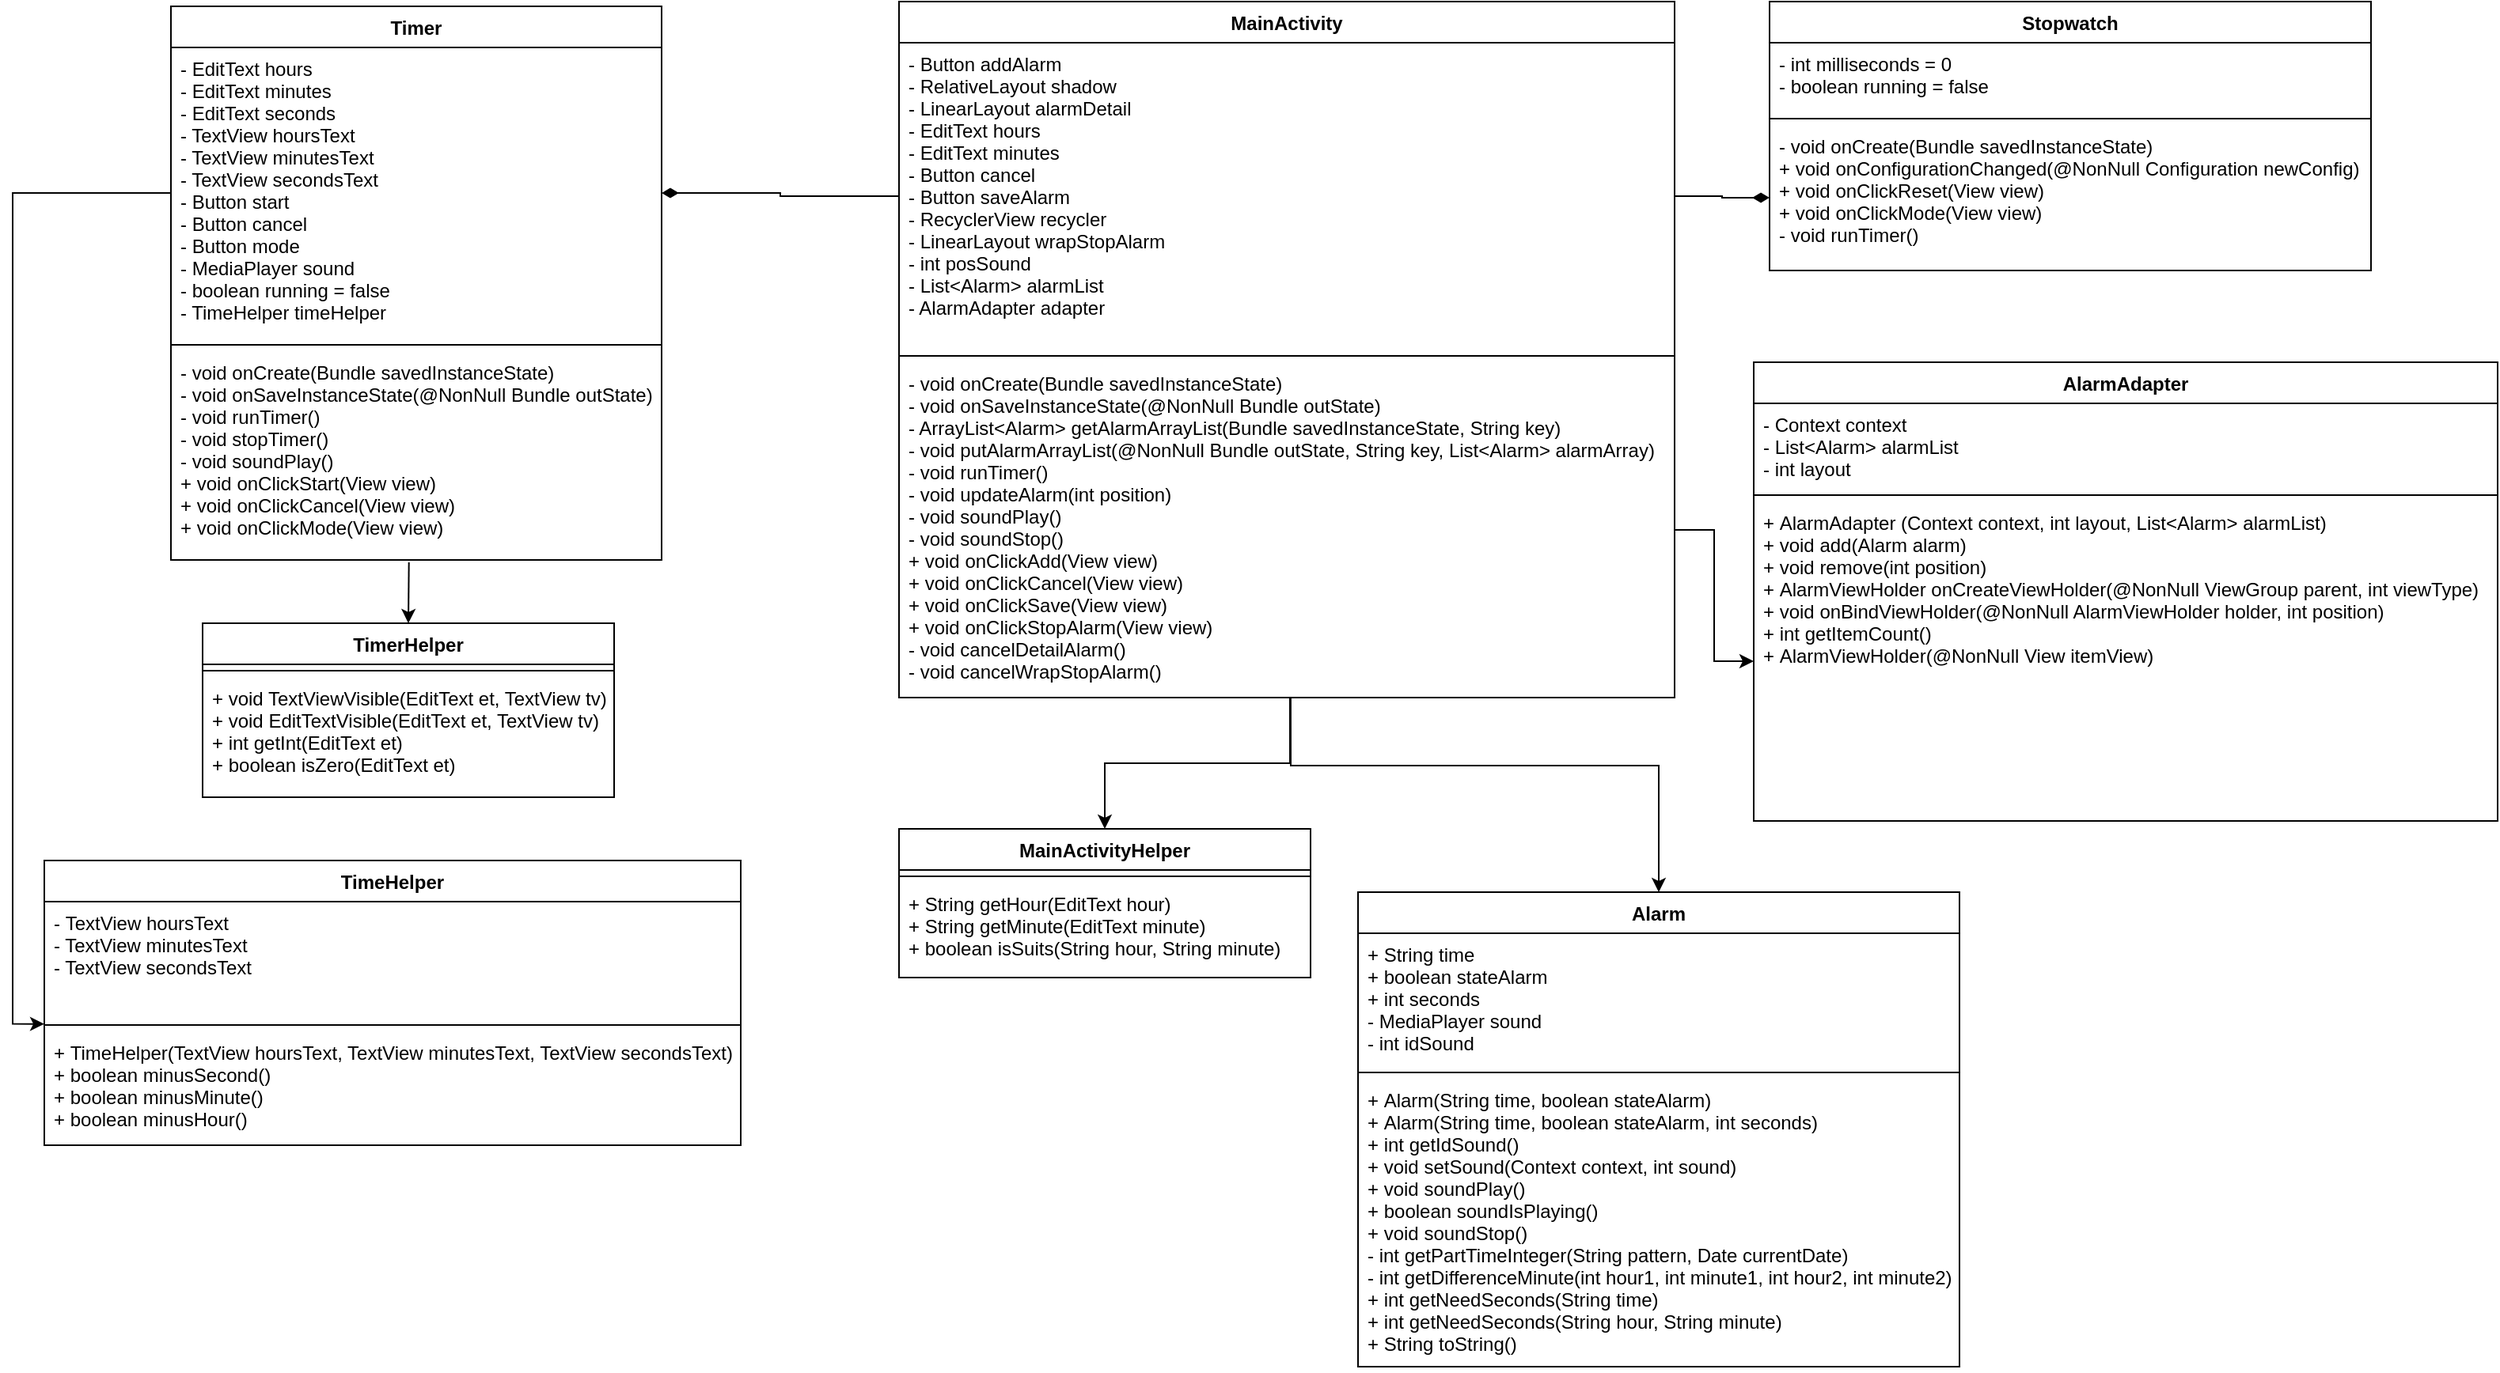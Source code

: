 <mxfile version="14.8.4" type="device"><diagram id="C5RBs43oDa-KdzZeNtuy" name="Page-1"><mxGraphModel dx="3511" dy="1240" grid="1" gridSize="10" guides="1" tooltips="1" connect="1" arrows="1" fold="1" page="1" pageScale="1" pageWidth="827" pageHeight="1169" math="0" shadow="0"><root><mxCell id="WIyWlLk6GJQsqaUBKTNV-0"/><mxCell id="WIyWlLk6GJQsqaUBKTNV-1" parent="WIyWlLk6GJQsqaUBKTNV-0"/><mxCell id="qzngkdiImezk92jD8V9U-4" value="MainActivity" style="swimlane;fontStyle=1;align=center;verticalAlign=top;childLayout=stackLayout;horizontal=1;startSize=26;horizontalStack=0;resizeParent=1;resizeParentMax=0;resizeLast=0;collapsible=1;marginBottom=0;" parent="WIyWlLk6GJQsqaUBKTNV-1" vertex="1"><mxGeometry x="190" y="657" width="490" height="440" as="geometry"/></mxCell><mxCell id="qzngkdiImezk92jD8V9U-5" value="- Button addAlarm&#10;- RelativeLayout shadow&#10;- LinearLayout alarmDetail&#10;- EditText hours&#10;- EditText minutes&#10;- Button cancel&#10;- Button saveAlarm&#10;- RecyclerView recycler&#10;- LinearLayout wrapStopAlarm&#10;- int posSound&#10;- List&lt;Alarm&gt; alarmList&#10;- AlarmAdapter adapter" style="text;strokeColor=none;fillColor=none;align=left;verticalAlign=top;spacingLeft=4;spacingRight=4;overflow=hidden;rotatable=0;points=[[0,0.5],[1,0.5]];portConstraint=eastwest;" parent="qzngkdiImezk92jD8V9U-4" vertex="1"><mxGeometry y="26" width="490" height="194" as="geometry"/></mxCell><mxCell id="qzngkdiImezk92jD8V9U-6" value="" style="line;strokeWidth=1;fillColor=none;align=left;verticalAlign=middle;spacingTop=-1;spacingLeft=3;spacingRight=3;rotatable=0;labelPosition=right;points=[];portConstraint=eastwest;" parent="qzngkdiImezk92jD8V9U-4" vertex="1"><mxGeometry y="220" width="490" height="8" as="geometry"/></mxCell><mxCell id="qzngkdiImezk92jD8V9U-7" value="- void onCreate(Bundle savedInstanceState)&#10;- void onSaveInstanceState(@NonNull Bundle outState)&#10;- ArrayList&lt;Alarm&gt; getAlarmArrayList(Bundle savedInstanceState, String key)&#10;- void putAlarmArrayList(@NonNull Bundle outState, String key, List&lt;Alarm&gt; alarmArray)&#10;- void runTimer()&#10;- void updateAlarm(int position)&#10;- void soundPlay()&#10;- void soundStop()&#10;+ void onClickAdd(View view)&#10;+ void onClickCancel(View view)&#10;+ void onClickSave(View view)&#10;+ void onClickStopAlarm(View view)&#10;- void cancelDetailAlarm()&#10;- void cancelWrapStopAlarm()" style="text;strokeColor=none;fillColor=none;align=left;verticalAlign=top;spacingLeft=4;spacingRight=4;overflow=hidden;rotatable=0;points=[[0,0.5],[1,0.5]];portConstraint=eastwest;" parent="qzngkdiImezk92jD8V9U-4" vertex="1"><mxGeometry y="228" width="490" height="212" as="geometry"/></mxCell><mxCell id="qzngkdiImezk92jD8V9U-9" value="MainActivityHelper" style="swimlane;fontStyle=1;align=center;verticalAlign=top;childLayout=stackLayout;horizontal=1;startSize=26;horizontalStack=0;resizeParent=1;resizeParentMax=0;resizeLast=0;collapsible=1;marginBottom=0;" parent="WIyWlLk6GJQsqaUBKTNV-1" vertex="1"><mxGeometry x="190" y="1180" width="260" height="94" as="geometry"/></mxCell><mxCell id="qzngkdiImezk92jD8V9U-11" value="" style="line;strokeWidth=1;fillColor=none;align=left;verticalAlign=middle;spacingTop=-1;spacingLeft=3;spacingRight=3;rotatable=0;labelPosition=right;points=[];portConstraint=eastwest;" parent="qzngkdiImezk92jD8V9U-9" vertex="1"><mxGeometry y="26" width="260" height="8" as="geometry"/></mxCell><mxCell id="qzngkdiImezk92jD8V9U-12" value="+ String getHour(EditText hour)&#10;+ String getMinute(EditText minute)&#10;+ boolean isSuits(String hour, String minute)" style="text;strokeColor=none;fillColor=none;align=left;verticalAlign=top;spacingLeft=4;spacingRight=4;overflow=hidden;rotatable=0;points=[[0,0.5],[1,0.5]];portConstraint=eastwest;" parent="qzngkdiImezk92jD8V9U-9" vertex="1"><mxGeometry y="34" width="260" height="60" as="geometry"/></mxCell><mxCell id="qzngkdiImezk92jD8V9U-13" style="edgeStyle=orthogonalEdgeStyle;rounded=0;orthogonalLoop=1;jettySize=auto;html=1;entryX=0.5;entryY=0;entryDx=0;entryDy=0;exitX=0.504;exitY=0.998;exitDx=0;exitDy=0;exitPerimeter=0;" parent="WIyWlLk6GJQsqaUBKTNV-1" source="qzngkdiImezk92jD8V9U-7" target="qzngkdiImezk92jD8V9U-9" edge="1"><mxGeometry relative="1" as="geometry"><mxPoint x="435" y="1110" as="sourcePoint"/></mxGeometry></mxCell><mxCell id="qzngkdiImezk92jD8V9U-14" value="Timer" style="swimlane;fontStyle=1;align=center;verticalAlign=top;childLayout=stackLayout;horizontal=1;startSize=26;horizontalStack=0;resizeParent=1;resizeParentMax=0;resizeLast=0;collapsible=1;marginBottom=0;" parent="WIyWlLk6GJQsqaUBKTNV-1" vertex="1"><mxGeometry x="-270" y="660" width="310" height="350" as="geometry"/></mxCell><mxCell id="qzngkdiImezk92jD8V9U-15" value="- EditText hours&#10;- EditText minutes&#10;- EditText seconds&#10;- TextView hoursText&#10;- TextView minutesText&#10;- TextView secondsText&#10;- Button start&#10;- Button cancel&#10;- Button mode&#10;- MediaPlayer sound&#10;- boolean running = false&#10;- TimeHelper timeHelper" style="text;strokeColor=none;fillColor=none;align=left;verticalAlign=top;spacingLeft=4;spacingRight=4;overflow=hidden;rotatable=0;points=[[0,0.5],[1,0.5]];portConstraint=eastwest;" parent="qzngkdiImezk92jD8V9U-14" vertex="1"><mxGeometry y="26" width="310" height="184" as="geometry"/></mxCell><mxCell id="qzngkdiImezk92jD8V9U-16" value="" style="line;strokeWidth=1;fillColor=none;align=left;verticalAlign=middle;spacingTop=-1;spacingLeft=3;spacingRight=3;rotatable=0;labelPosition=right;points=[];portConstraint=eastwest;" parent="qzngkdiImezk92jD8V9U-14" vertex="1"><mxGeometry y="210" width="310" height="8" as="geometry"/></mxCell><mxCell id="qzngkdiImezk92jD8V9U-17" value="- void onCreate(Bundle savedInstanceState)&#10;- void onSaveInstanceState(@NonNull Bundle outState)&#10;- void runTimer()&#10;- void stopTimer()&#10;- void soundPlay()&#10;+ void onClickStart(View view)&#10;+ void onClickCancel(View view)&#10;+ void onClickMode(View view)" style="text;strokeColor=none;fillColor=none;align=left;verticalAlign=top;spacingLeft=4;spacingRight=4;overflow=hidden;rotatable=0;points=[[0,0.5],[1,0.5]];portConstraint=eastwest;" parent="qzngkdiImezk92jD8V9U-14" vertex="1"><mxGeometry y="218" width="310" height="132" as="geometry"/></mxCell><mxCell id="qzngkdiImezk92jD8V9U-18" value="TimerHelper" style="swimlane;fontStyle=1;align=center;verticalAlign=top;childLayout=stackLayout;horizontal=1;startSize=26;horizontalStack=0;resizeParent=1;resizeParentMax=0;resizeLast=0;collapsible=1;marginBottom=0;" parent="WIyWlLk6GJQsqaUBKTNV-1" vertex="1"><mxGeometry x="-250" y="1050" width="260" height="110" as="geometry"/></mxCell><mxCell id="qzngkdiImezk92jD8V9U-20" value="" style="line;strokeWidth=1;fillColor=none;align=left;verticalAlign=middle;spacingTop=-1;spacingLeft=3;spacingRight=3;rotatable=0;labelPosition=right;points=[];portConstraint=eastwest;" parent="qzngkdiImezk92jD8V9U-18" vertex="1"><mxGeometry y="26" width="260" height="8" as="geometry"/></mxCell><mxCell id="qzngkdiImezk92jD8V9U-21" value="+ void TextViewVisible(EditText et, TextView tv)&#10;+ void EditTextVisible(EditText et, TextView tv)&#10;+ int getInt(EditText et)&#10;+ boolean isZero(EditText et)" style="text;strokeColor=none;fillColor=none;align=left;verticalAlign=top;spacingLeft=4;spacingRight=4;overflow=hidden;rotatable=0;points=[[0,0.5],[1,0.5]];portConstraint=eastwest;" parent="qzngkdiImezk92jD8V9U-18" vertex="1"><mxGeometry y="34" width="260" height="76" as="geometry"/></mxCell><mxCell id="qzngkdiImezk92jD8V9U-22" style="edgeStyle=orthogonalEdgeStyle;rounded=0;orthogonalLoop=1;jettySize=auto;html=1;entryX=0.5;entryY=0;entryDx=0;entryDy=0;exitX=0.485;exitY=1.011;exitDx=0;exitDy=0;exitPerimeter=0;" parent="WIyWlLk6GJQsqaUBKTNV-1" source="qzngkdiImezk92jD8V9U-17" target="qzngkdiImezk92jD8V9U-18" edge="1"><mxGeometry relative="1" as="geometry"><mxPoint x="-290" y="840" as="sourcePoint"/><Array as="points"/></mxGeometry></mxCell><mxCell id="qzngkdiImezk92jD8V9U-23" value="TimeHelper" style="swimlane;fontStyle=1;align=center;verticalAlign=top;childLayout=stackLayout;horizontal=1;startSize=26;horizontalStack=0;resizeParent=1;resizeParentMax=0;resizeLast=0;collapsible=1;marginBottom=0;" parent="WIyWlLk6GJQsqaUBKTNV-1" vertex="1"><mxGeometry x="-350" y="1200" width="440" height="180" as="geometry"/></mxCell><mxCell id="qzngkdiImezk92jD8V9U-24" value="- TextView hoursText&#10;- TextView minutesText&#10;- TextView secondsText" style="text;strokeColor=none;fillColor=none;align=left;verticalAlign=top;spacingLeft=4;spacingRight=4;overflow=hidden;rotatable=0;points=[[0,0.5],[1,0.5]];portConstraint=eastwest;" parent="qzngkdiImezk92jD8V9U-23" vertex="1"><mxGeometry y="26" width="440" height="74" as="geometry"/></mxCell><mxCell id="qzngkdiImezk92jD8V9U-25" value="" style="line;strokeWidth=1;fillColor=none;align=left;verticalAlign=middle;spacingTop=-1;spacingLeft=3;spacingRight=3;rotatable=0;labelPosition=right;points=[];portConstraint=eastwest;" parent="qzngkdiImezk92jD8V9U-23" vertex="1"><mxGeometry y="100" width="440" height="8" as="geometry"/></mxCell><mxCell id="qzngkdiImezk92jD8V9U-26" value="+ TimeHelper(TextView hoursText, TextView minutesText, TextView secondsText)&#10;+ boolean minusSecond()&#10;+ boolean minusMinute()&#10;+ boolean minusHour()" style="text;strokeColor=none;fillColor=none;align=left;verticalAlign=top;spacingLeft=4;spacingRight=4;overflow=hidden;rotatable=0;points=[[0,0.5],[1,0.5]];portConstraint=eastwest;" parent="qzngkdiImezk92jD8V9U-23" vertex="1"><mxGeometry y="108" width="440" height="72" as="geometry"/></mxCell><mxCell id="qzngkdiImezk92jD8V9U-27" style="edgeStyle=orthogonalEdgeStyle;rounded=0;orthogonalLoop=1;jettySize=auto;html=1;entryX=0;entryY=-0.065;entryDx=0;entryDy=0;entryPerimeter=0;" parent="WIyWlLk6GJQsqaUBKTNV-1" source="qzngkdiImezk92jD8V9U-15" target="qzngkdiImezk92jD8V9U-26" edge="1"><mxGeometry relative="1" as="geometry"/></mxCell><mxCell id="qzngkdiImezk92jD8V9U-30" value="Stopwatch" style="swimlane;fontStyle=1;align=center;verticalAlign=top;childLayout=stackLayout;horizontal=1;startSize=26;horizontalStack=0;resizeParent=1;resizeParentMax=0;resizeLast=0;collapsible=1;marginBottom=0;" parent="WIyWlLk6GJQsqaUBKTNV-1" vertex="1"><mxGeometry x="740" y="657" width="380" height="170" as="geometry"/></mxCell><mxCell id="qzngkdiImezk92jD8V9U-31" value="- int milliseconds = 0&#10;- boolean running = false" style="text;strokeColor=none;fillColor=none;align=left;verticalAlign=top;spacingLeft=4;spacingRight=4;overflow=hidden;rotatable=0;points=[[0,0.5],[1,0.5]];portConstraint=eastwest;" parent="qzngkdiImezk92jD8V9U-30" vertex="1"><mxGeometry y="26" width="380" height="44" as="geometry"/></mxCell><mxCell id="qzngkdiImezk92jD8V9U-32" value="" style="line;strokeWidth=1;fillColor=none;align=left;verticalAlign=middle;spacingTop=-1;spacingLeft=3;spacingRight=3;rotatable=0;labelPosition=right;points=[];portConstraint=eastwest;" parent="qzngkdiImezk92jD8V9U-30" vertex="1"><mxGeometry y="70" width="380" height="8" as="geometry"/></mxCell><mxCell id="qzngkdiImezk92jD8V9U-33" value="- void onCreate(Bundle savedInstanceState)&#10;+ void onConfigurationChanged(@NonNull Configuration newConfig)&#10;+ void onClickReset(View view)&#10;+ void onClickMode(View view)&#10;- void runTimer()" style="text;strokeColor=none;fillColor=none;align=left;verticalAlign=top;spacingLeft=4;spacingRight=4;overflow=hidden;rotatable=0;points=[[0,0.5],[1,0.5]];portConstraint=eastwest;" parent="qzngkdiImezk92jD8V9U-30" vertex="1"><mxGeometry y="78" width="380" height="92" as="geometry"/></mxCell><mxCell id="qzngkdiImezk92jD8V9U-34" style="edgeStyle=orthogonalEdgeStyle;rounded=0;orthogonalLoop=1;jettySize=auto;html=1;entryX=0;entryY=0.5;entryDx=0;entryDy=0;endArrow=diamondThin;endFill=1;startSize=8;endSize=8;sourcePerimeterSpacing=0;strokeWidth=1;exitX=1;exitY=0.5;exitDx=0;exitDy=0;" parent="WIyWlLk6GJQsqaUBKTNV-1" source="qzngkdiImezk92jD8V9U-5" target="qzngkdiImezk92jD8V9U-33" edge="1"><mxGeometry relative="1" as="geometry"/></mxCell><mxCell id="qzngkdiImezk92jD8V9U-36" style="edgeStyle=orthogonalEdgeStyle;rounded=0;orthogonalLoop=1;jettySize=auto;html=1;entryX=1;entryY=0.5;entryDx=0;entryDy=0;endArrow=diamondThin;endFill=1;startSize=8;endSize=8;sourcePerimeterSpacing=0;strokeWidth=1;" parent="WIyWlLk6GJQsqaUBKTNV-1" source="qzngkdiImezk92jD8V9U-5" target="qzngkdiImezk92jD8V9U-15" edge="1"><mxGeometry relative="1" as="geometry"/></mxCell><mxCell id="L60QBkVPRh2SLwOBdgNa-0" value="Alarm" style="swimlane;fontStyle=1;align=center;verticalAlign=top;childLayout=stackLayout;horizontal=1;startSize=26;horizontalStack=0;resizeParent=1;resizeParentMax=0;resizeLast=0;collapsible=1;marginBottom=0;" vertex="1" parent="WIyWlLk6GJQsqaUBKTNV-1"><mxGeometry x="480" y="1220" width="380" height="300" as="geometry"/></mxCell><mxCell id="L60QBkVPRh2SLwOBdgNa-1" value="+ String time&#10;+ boolean stateAlarm&#10;+ int seconds&#10;- MediaPlayer sound&#10;- int idSound" style="text;strokeColor=none;fillColor=none;align=left;verticalAlign=top;spacingLeft=4;spacingRight=4;overflow=hidden;rotatable=0;points=[[0,0.5],[1,0.5]];portConstraint=eastwest;" vertex="1" parent="L60QBkVPRh2SLwOBdgNa-0"><mxGeometry y="26" width="380" height="84" as="geometry"/></mxCell><mxCell id="L60QBkVPRh2SLwOBdgNa-2" value="" style="line;strokeWidth=1;fillColor=none;align=left;verticalAlign=middle;spacingTop=-1;spacingLeft=3;spacingRight=3;rotatable=0;labelPosition=right;points=[];portConstraint=eastwest;" vertex="1" parent="L60QBkVPRh2SLwOBdgNa-0"><mxGeometry y="110" width="380" height="8" as="geometry"/></mxCell><mxCell id="L60QBkVPRh2SLwOBdgNa-3" value="+ Alarm(String time, boolean stateAlarm)&#10;+ Alarm(String time, boolean stateAlarm, int seconds)&#10;+ int getIdSound()&#10;+ void setSound(Context context, int sound)&#10;+ void soundPlay()&#10;+ boolean soundIsPlaying()&#10;+ void soundStop()&#10;- int getPartTimeInteger(String pattern, Date currentDate)&#10;- int getDifferenceMinute(int hour1, int minute1, int hour2, int minute2)&#10;+ int getNeedSeconds(String time)&#10;+ int getNeedSeconds(String hour, String minute)&#10;+ String toString()" style="text;strokeColor=none;fillColor=none;align=left;verticalAlign=top;spacingLeft=4;spacingRight=4;overflow=hidden;rotatable=0;points=[[0,0.5],[1,0.5]];portConstraint=eastwest;" vertex="1" parent="L60QBkVPRh2SLwOBdgNa-0"><mxGeometry y="118" width="380" height="182" as="geometry"/></mxCell><mxCell id="L60QBkVPRh2SLwOBdgNa-4" style="edgeStyle=orthogonalEdgeStyle;rounded=0;orthogonalLoop=1;jettySize=auto;html=1;exitX=0.505;exitY=0.998;exitDx=0;exitDy=0;exitPerimeter=0;entryX=0.5;entryY=0;entryDx=0;entryDy=0;" edge="1" parent="WIyWlLk6GJQsqaUBKTNV-1" source="qzngkdiImezk92jD8V9U-7" target="L60QBkVPRh2SLwOBdgNa-0"><mxGeometry relative="1" as="geometry"><mxPoint x="446.96" y="1106.576" as="sourcePoint"/><mxPoint x="740" y="1180" as="targetPoint"/><Array as="points"><mxPoint x="438" y="1140"/><mxPoint x="670" y="1140"/></Array></mxGeometry></mxCell><mxCell id="L60QBkVPRh2SLwOBdgNa-5" value="AlarmAdapter" style="swimlane;fontStyle=1;align=center;verticalAlign=top;childLayout=stackLayout;horizontal=1;startSize=26;horizontalStack=0;resizeParent=1;resizeParentMax=0;resizeLast=0;collapsible=1;marginBottom=0;" vertex="1" parent="WIyWlLk6GJQsqaUBKTNV-1"><mxGeometry x="730" y="885" width="470" height="290" as="geometry"/></mxCell><mxCell id="L60QBkVPRh2SLwOBdgNa-6" value="- Context context&#10;- List&lt;Alarm&gt; alarmList&#10;- int layout" style="text;strokeColor=none;fillColor=none;align=left;verticalAlign=top;spacingLeft=4;spacingRight=4;overflow=hidden;rotatable=0;points=[[0,0.5],[1,0.5]];portConstraint=eastwest;" vertex="1" parent="L60QBkVPRh2SLwOBdgNa-5"><mxGeometry y="26" width="470" height="54" as="geometry"/></mxCell><mxCell id="L60QBkVPRh2SLwOBdgNa-7" value="" style="line;strokeWidth=1;fillColor=none;align=left;verticalAlign=middle;spacingTop=-1;spacingLeft=3;spacingRight=3;rotatable=0;labelPosition=right;points=[];portConstraint=eastwest;" vertex="1" parent="L60QBkVPRh2SLwOBdgNa-5"><mxGeometry y="80" width="470" height="8" as="geometry"/></mxCell><mxCell id="L60QBkVPRh2SLwOBdgNa-8" value="+ AlarmAdapter (Context context, int layout, List&lt;Alarm&gt; alarmList)&#10;+ void add(Alarm alarm)&#10;+ void remove(int position)&#10;+ AlarmViewHolder onCreateViewHolder(@NonNull ViewGroup parent, int viewType)&#10;+ void onBindViewHolder(@NonNull AlarmViewHolder holder, int position)&#10;+ int getItemCount()&#10;+ AlarmViewHolder(@NonNull View itemView)" style="text;strokeColor=none;fillColor=none;align=left;verticalAlign=top;spacingLeft=4;spacingRight=4;overflow=hidden;rotatable=0;points=[[0,0.5],[1,0.5]];portConstraint=eastwest;" vertex="1" parent="L60QBkVPRh2SLwOBdgNa-5"><mxGeometry y="88" width="470" height="202" as="geometry"/></mxCell><mxCell id="L60QBkVPRh2SLwOBdgNa-10" style="edgeStyle=orthogonalEdgeStyle;rounded=0;orthogonalLoop=1;jettySize=auto;html=1;" edge="1" parent="WIyWlLk6GJQsqaUBKTNV-1" source="qzngkdiImezk92jD8V9U-7" target="L60QBkVPRh2SLwOBdgNa-8"><mxGeometry relative="1" as="geometry"/></mxCell></root></mxGraphModel></diagram></mxfile>